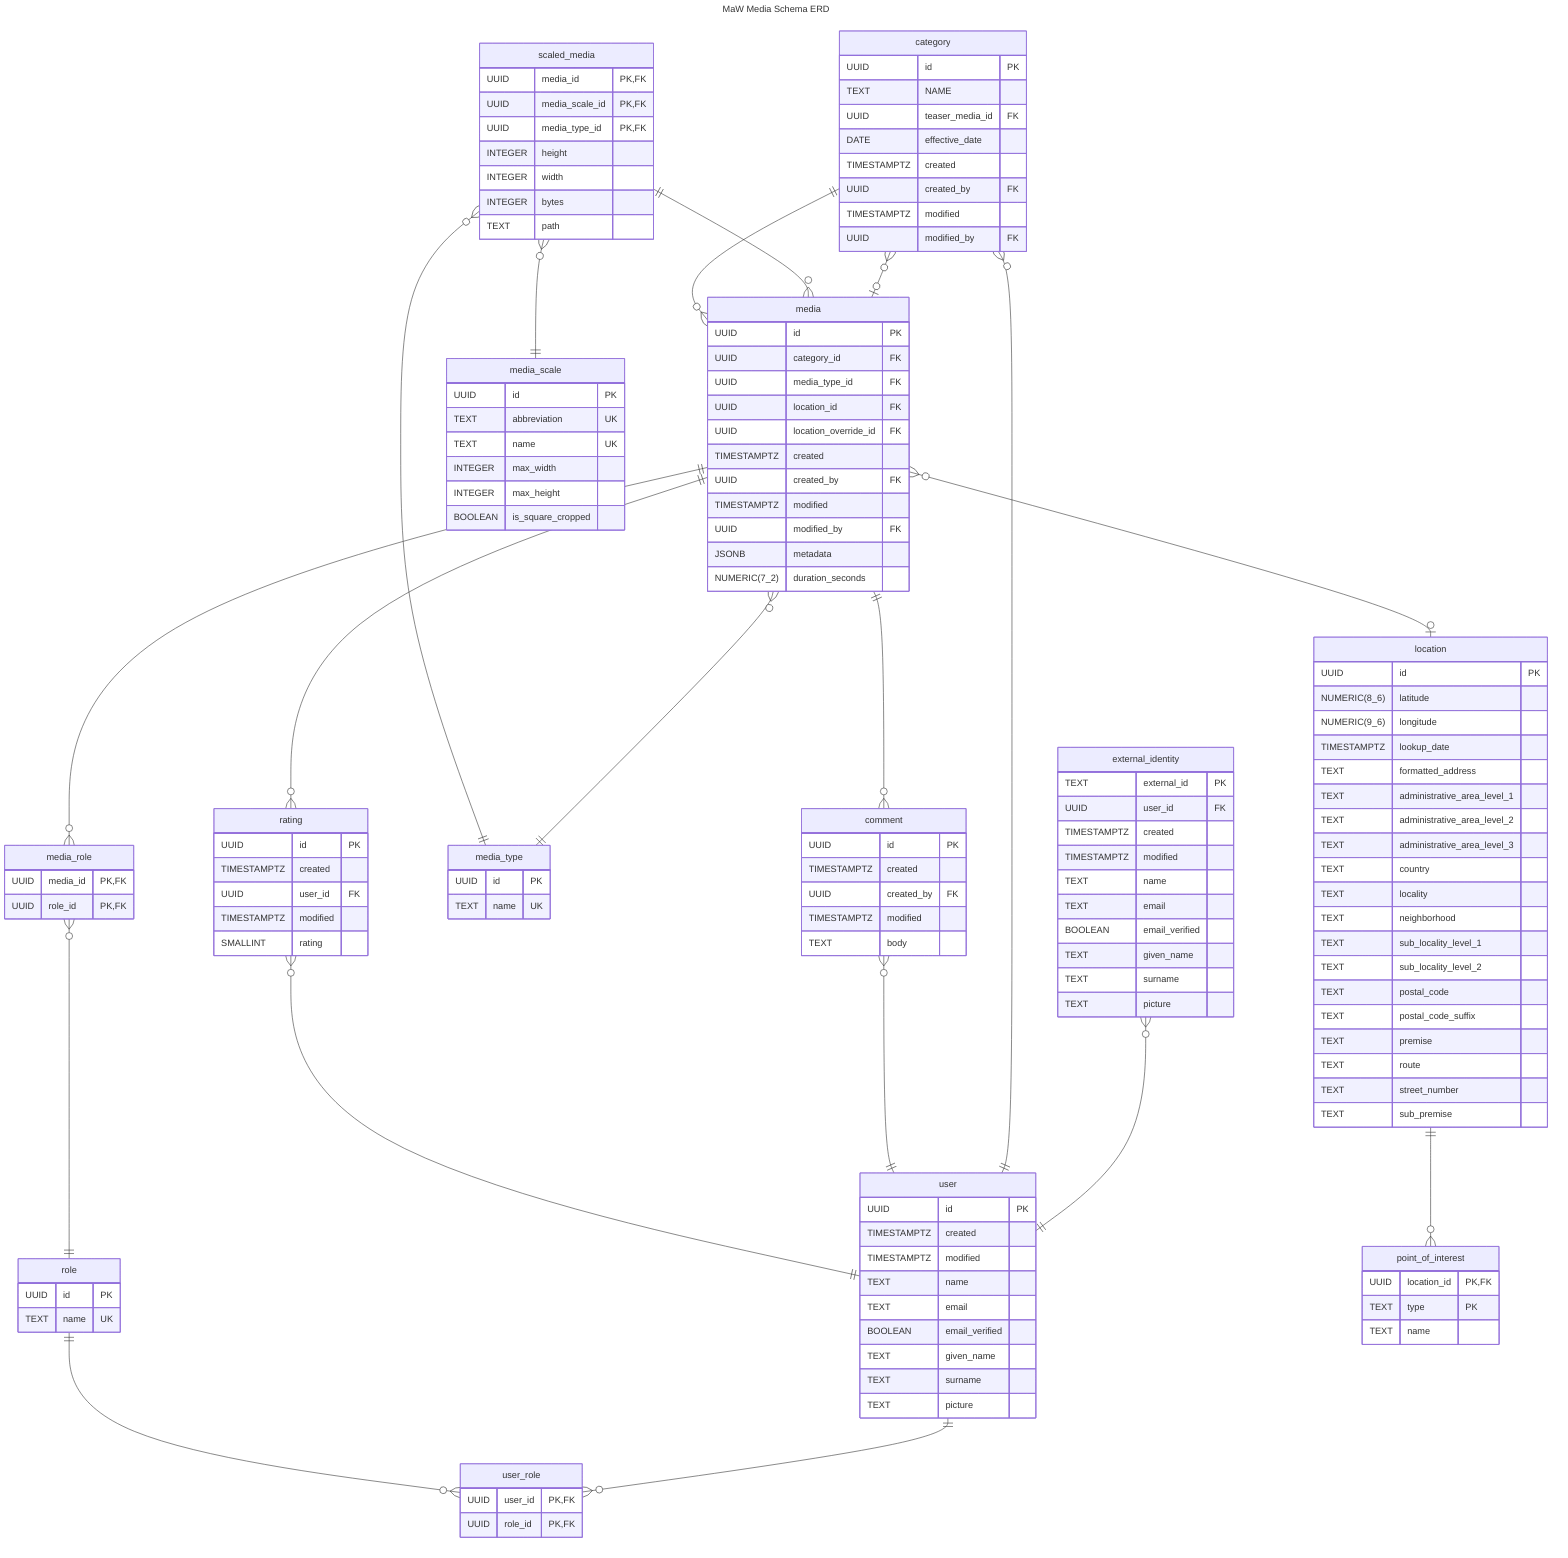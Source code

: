 ---
title: MaW Media Schema ERD
---
erDiagram
    %% external_id = nameidentifier
    external_identity {
        TEXT external_id PK
        UUID user_id FK
        TIMESTAMPTZ created
        TIMESTAMPTZ modified
        TEXT name
        TEXT email
        BOOLEAN email_verified
        TEXT given_name
        TEXT surname
        TEXT picture
    }

    user {
        UUID id PK
        TIMESTAMPTZ created
        TIMESTAMPTZ modified
        TEXT name
        TEXT email
        BOOLEAN email_verified
        TEXT given_name
        TEXT surname
        TEXT picture
    }

    role {
        UUID id PK
        TEXT name UK
    }

    user_role {
        UUID user_id PK, FK
        UUID role_id PK, FK
    }

    category {
        UUID id PK
        TEXT NAME
        UUID teaser_media_id FK
        DATE effective_date
        TIMESTAMPTZ created
        UUID created_by FK
        TIMESTAMPTZ modified
        UUID modified_by FK
    }

    media_role {
        UUID media_id PK, FK
        UUID role_id PK, FK
    }

    media_type {
        UUID id PK
        TEXT name UK
    }

    media {
        UUID id PK
        UUID category_id FK
        UUID media_type_id FK
        UUID location_id FK
        UUID location_override_id FK
        TIMESTAMPTZ created
        UUID created_by FK
        TIMESTAMPTZ modified
        UUID modified_by FK
        JSONB metadata
        NUMERIC(7_2) duration_seconds
    }

    location {
        UUID id PK
        NUMERIC(8_6) latitude
        NUMERIC(9_6) longitude
        TIMESTAMPTZ lookup_date
        TEXT formatted_address
        TEXT administrative_area_level_1
        TEXT administrative_area_level_2
        TEXT administrative_area_level_3
        TEXT country
        TEXT locality
        TEXT neighborhood
        TEXT sub_locality_level_1
        TEXT sub_locality_level_2
        TEXT postal_code
        TEXT postal_code_suffix
        TEXT premise
        TEXT route
        TEXT street_number
        TEXT sub_premise
    }

    point_of_interest {
        UUID location_id PK, FK
        TEXT type PK
        TEXT name
    }

    %% qqvg    ( 160 x  120)
    %% qvg     ( 320 x  240)
    %% nhd     ( 640 x  360)
    %% hd      (1280 x  720)
    %% full_hd (1920 x 1080)
    %% qhd     (2560 x 1440)
    %% 4k      (3840 x 2160)
    %% 5k      (5120 x 2880)  - skip for now
    %% 8k      (7680 × 4320)  - skip for now
    %% src     ?
    media_scale {
        UUID id PK
        TEXT abbreviation UK
        TEXT name UK
        INTEGER max_width
        INTEGER max_height
        BOOLEAN is_square_cropped
    }

    scaled_media {
        UUID media_id PK, FK
        UUID media_scale_id PK, FK
        UUID media_type_id PK, FK
        INTEGER height
        INTEGER width
        INTEGER bytes
        TEXT path
    }

    comment {
        UUID id PK
        TIMESTAMPTZ created
        UUID created_by FK
        TIMESTAMPTZ modified
        TEXT body
    }

    rating {
        UUID id PK
        TIMESTAMPTZ created
        UUID user_id FK
        TIMESTAMPTZ modified
        SMALLINT rating
    }

    external_identity }o--|| user : ""
    user ||--o{ user_role : ""
    role ||--o{ user_role : ""

    category }o--|| user : ""
    category }o--o| media : ""

    %% assign perms here to allow flexibility of showing/hiding media on a per role basis
    media_role }o--|| role : ""

    media }o--|| category : ""
    media }o--|| media_type : ""
    media ||--o{ media_role : ""
    media ||--o{ comment: ""
    media ||--o{ rating: ""
    media }o--o| location : ""

    location ||--o{ point_of_interest : ""
    comment }o--|| user : ""
    rating }o--|| user : ""

    scaled_media ||--o{ media : ""
    scaled_media }o--|| media_scale : ""
    scaled_media }o--|| media_type : ""